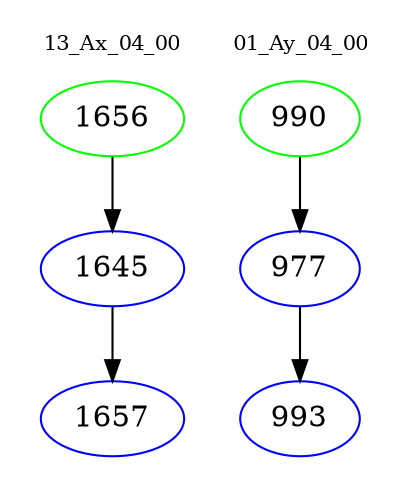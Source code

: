 digraph{
subgraph cluster_0 {
color = white
label = "13_Ax_04_00";
fontsize=10;
T0_1656 [label="1656", color="green"]
T0_1656 -> T0_1645 [color="black"]
T0_1645 [label="1645", color="blue"]
T0_1645 -> T0_1657 [color="black"]
T0_1657 [label="1657", color="blue"]
}
subgraph cluster_1 {
color = white
label = "01_Ay_04_00";
fontsize=10;
T1_990 [label="990", color="green"]
T1_990 -> T1_977 [color="black"]
T1_977 [label="977", color="blue"]
T1_977 -> T1_993 [color="black"]
T1_993 [label="993", color="blue"]
}
}
